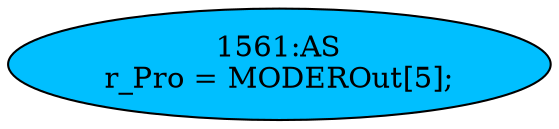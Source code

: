 strict digraph "" {
	node [label="\N"];
	"1561:AS"	 [ast="<pyverilog.vparser.ast.Assign object at 0x7fbdee048ad0>",
		def_var="['r_Pro']",
		fillcolor=deepskyblue,
		label="1561:AS
r_Pro = MODEROut[5];",
		statements="[]",
		style=filled,
		typ=Assign,
		use_var="['MODEROut']"];
}
